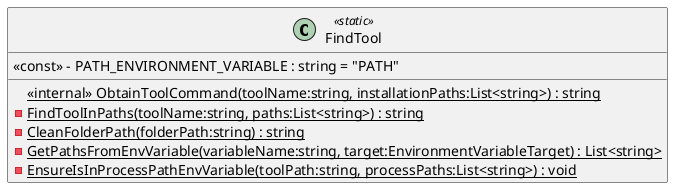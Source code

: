 @startuml
class FindTool <<static>> {
    <<internal>> {static} ObtainToolCommand(toolName:string, installationPaths:List<string>) : string
    {static} - FindToolInPaths(toolName:string, paths:List<string>) : string
    {static} - CleanFolderPath(folderPath:string) : string
    {static} - GetPathsFromEnvVariable(variableName:string, target:EnvironmentVariableTarget) : List<string>
    {static} - EnsureIsInProcessPathEnvVariable(toolPath:string, processPaths:List<string>) : void
    <<const>> - PATH_ENVIRONMENT_VARIABLE : string = "PATH"
}
@enduml
